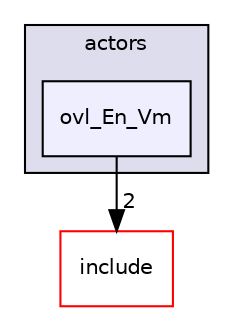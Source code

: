 digraph "src/overlays/actors/ovl_En_Vm" {
  compound=true
  node [ fontsize="10", fontname="Helvetica"];
  edge [ labelfontsize="10", labelfontname="Helvetica"];
  subgraph clusterdir_e93473484be31ce7bcb356bd643a22f8 {
    graph [ bgcolor="#ddddee", pencolor="black", label="actors" fontname="Helvetica", fontsize="10", URL="dir_e93473484be31ce7bcb356bd643a22f8.html"]
  dir_89a601997ef9b8750f944f0ba5fcd7d0 [shape=box, label="ovl_En_Vm", style="filled", fillcolor="#eeeeff", pencolor="black", URL="dir_89a601997ef9b8750f944f0ba5fcd7d0.html"];
  }
  dir_d44c64559bbebec7f509842c48db8b23 [shape=box label="include" fillcolor="white" style="filled" color="red" URL="dir_d44c64559bbebec7f509842c48db8b23.html"];
  dir_89a601997ef9b8750f944f0ba5fcd7d0->dir_d44c64559bbebec7f509842c48db8b23 [headlabel="2", labeldistance=1.5 headhref="dir_000374_000000.html"];
}
